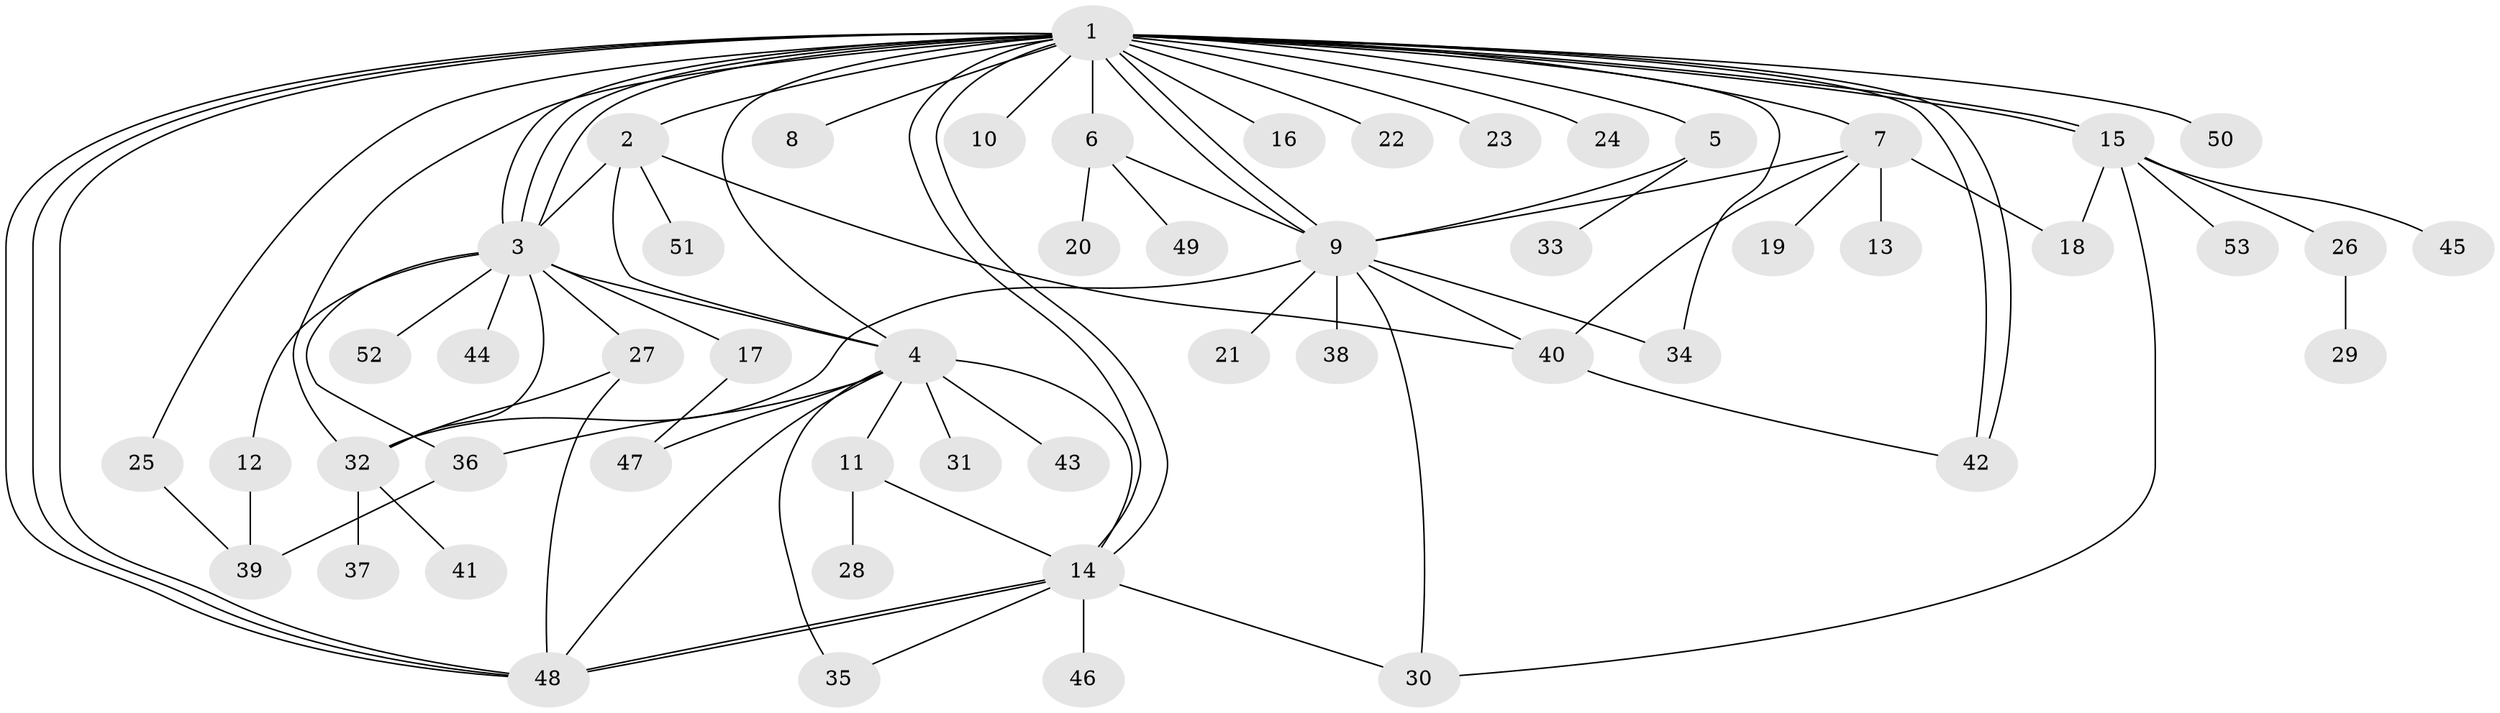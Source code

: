 // Generated by graph-tools (version 1.1) at 2025/49/03/09/25 03:49:58]
// undirected, 53 vertices, 87 edges
graph export_dot {
graph [start="1"]
  node [color=gray90,style=filled];
  1;
  2;
  3;
  4;
  5;
  6;
  7;
  8;
  9;
  10;
  11;
  12;
  13;
  14;
  15;
  16;
  17;
  18;
  19;
  20;
  21;
  22;
  23;
  24;
  25;
  26;
  27;
  28;
  29;
  30;
  31;
  32;
  33;
  34;
  35;
  36;
  37;
  38;
  39;
  40;
  41;
  42;
  43;
  44;
  45;
  46;
  47;
  48;
  49;
  50;
  51;
  52;
  53;
  1 -- 2;
  1 -- 3;
  1 -- 3;
  1 -- 3;
  1 -- 4;
  1 -- 5;
  1 -- 6;
  1 -- 7;
  1 -- 8;
  1 -- 9;
  1 -- 9;
  1 -- 10;
  1 -- 14;
  1 -- 14;
  1 -- 15;
  1 -- 15;
  1 -- 16;
  1 -- 22;
  1 -- 23;
  1 -- 24;
  1 -- 25;
  1 -- 32;
  1 -- 34;
  1 -- 42;
  1 -- 42;
  1 -- 48;
  1 -- 48;
  1 -- 48;
  1 -- 50;
  2 -- 3;
  2 -- 4;
  2 -- 40;
  2 -- 51;
  3 -- 4;
  3 -- 12;
  3 -- 17;
  3 -- 27;
  3 -- 32;
  3 -- 36;
  3 -- 44;
  3 -- 52;
  4 -- 11;
  4 -- 14;
  4 -- 31;
  4 -- 35;
  4 -- 36;
  4 -- 43;
  4 -- 47;
  4 -- 48;
  5 -- 9;
  5 -- 33;
  6 -- 9;
  6 -- 20;
  6 -- 49;
  7 -- 9;
  7 -- 13;
  7 -- 18;
  7 -- 19;
  7 -- 40;
  9 -- 21;
  9 -- 30;
  9 -- 32;
  9 -- 34;
  9 -- 38;
  9 -- 40;
  11 -- 14;
  11 -- 28;
  12 -- 39;
  14 -- 30;
  14 -- 35;
  14 -- 46;
  14 -- 48;
  14 -- 48;
  15 -- 18;
  15 -- 26;
  15 -- 30;
  15 -- 45;
  15 -- 53;
  17 -- 47;
  25 -- 39;
  26 -- 29;
  27 -- 32;
  27 -- 48;
  32 -- 37;
  32 -- 41;
  36 -- 39;
  40 -- 42;
}
